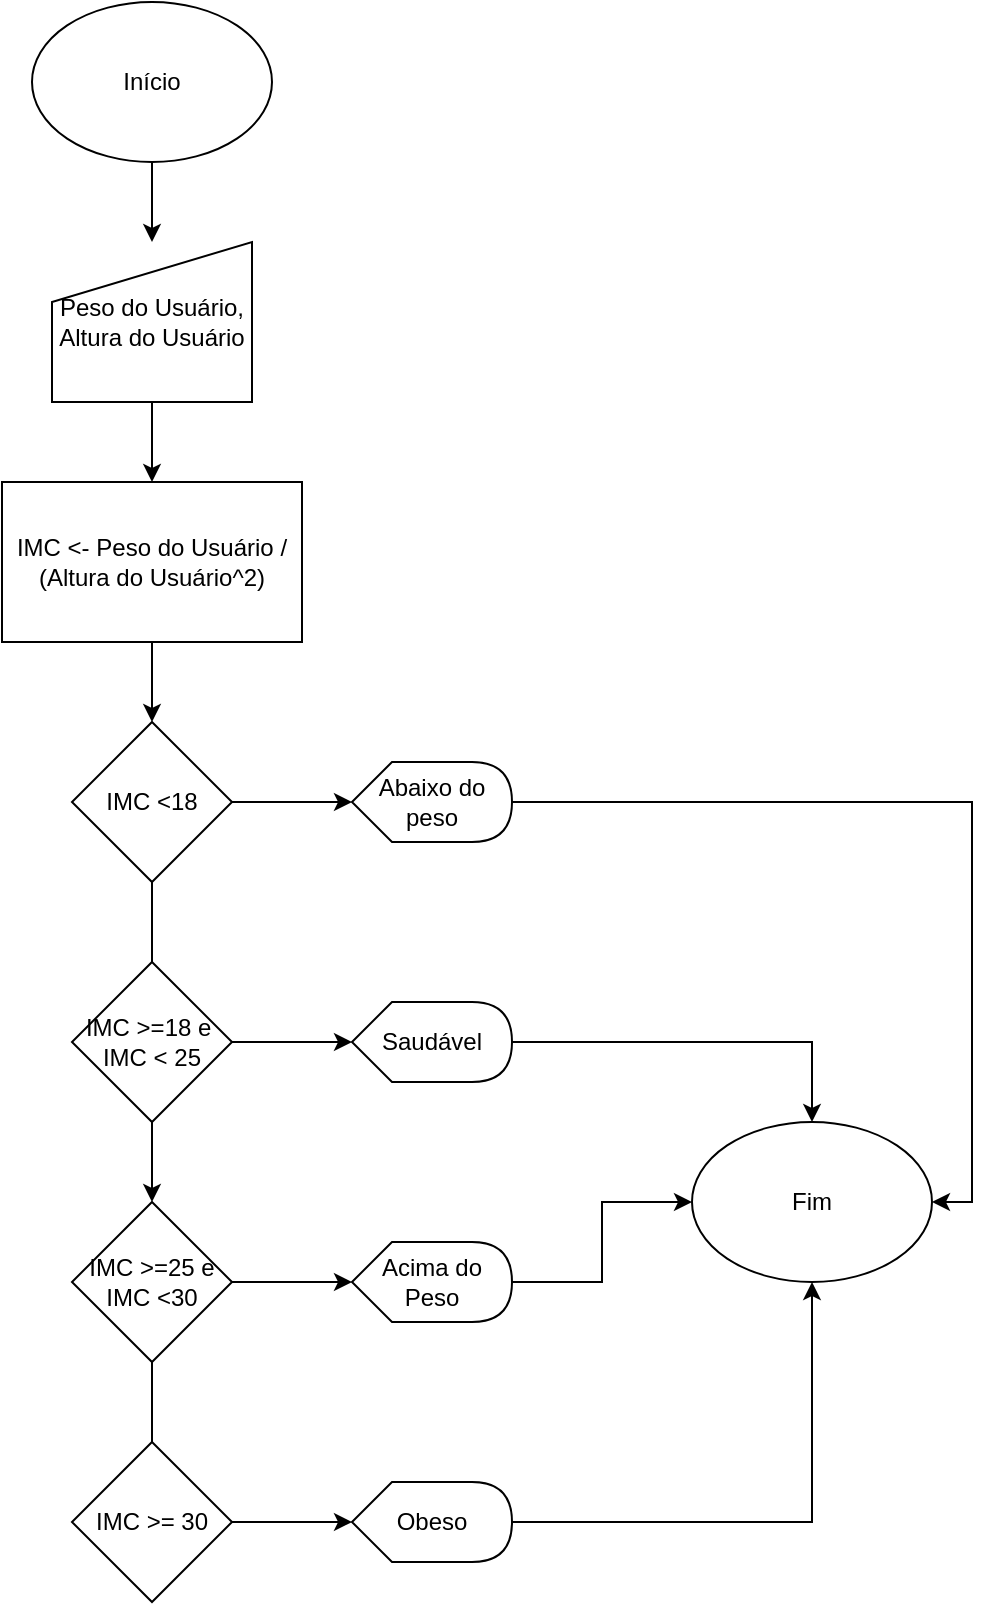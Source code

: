 <mxfile version="14.9.8" type="device"><diagram id="54TyKJ2XtPU3Ff0kIAuP" name="Page-1"><mxGraphModel dx="1038" dy="489" grid="1" gridSize="10" guides="1" tooltips="1" connect="1" arrows="1" fold="1" page="1" pageScale="1" pageWidth="827" pageHeight="1169" math="0" shadow="0"><root><mxCell id="0"/><mxCell id="1" parent="0"/><mxCell id="I2HStlMf5NuqN2u64K4q-4" value="" style="edgeStyle=orthogonalEdgeStyle;rounded=0;orthogonalLoop=1;jettySize=auto;html=1;" edge="1" parent="1" source="I2HStlMf5NuqN2u64K4q-1" target="I2HStlMf5NuqN2u64K4q-3"><mxGeometry relative="1" as="geometry"/></mxCell><mxCell id="I2HStlMf5NuqN2u64K4q-1" value="Início" style="ellipse;whiteSpace=wrap;html=1;" vertex="1" parent="1"><mxGeometry x="120" y="40" width="120" height="80" as="geometry"/></mxCell><mxCell id="I2HStlMf5NuqN2u64K4q-6" value="" style="edgeStyle=orthogonalEdgeStyle;rounded=0;orthogonalLoop=1;jettySize=auto;html=1;" edge="1" parent="1" source="I2HStlMf5NuqN2u64K4q-3" target="I2HStlMf5NuqN2u64K4q-5"><mxGeometry relative="1" as="geometry"/></mxCell><mxCell id="I2HStlMf5NuqN2u64K4q-3" value="Peso do Usuário,&lt;br&gt;Altura do Usuário" style="shape=manualInput;whiteSpace=wrap;html=1;" vertex="1" parent="1"><mxGeometry x="130" y="160" width="100" height="80" as="geometry"/></mxCell><mxCell id="I2HStlMf5NuqN2u64K4q-8" value="" style="edgeStyle=orthogonalEdgeStyle;rounded=0;orthogonalLoop=1;jettySize=auto;html=1;" edge="1" parent="1" source="I2HStlMf5NuqN2u64K4q-5" target="I2HStlMf5NuqN2u64K4q-7"><mxGeometry relative="1" as="geometry"/></mxCell><mxCell id="I2HStlMf5NuqN2u64K4q-5" value="IMC &amp;lt;- Peso do Usuário / (Altura do Usuário^2)" style="whiteSpace=wrap;html=1;" vertex="1" parent="1"><mxGeometry x="105" y="280" width="150" height="80" as="geometry"/></mxCell><mxCell id="I2HStlMf5NuqN2u64K4q-10" value="" style="edgeStyle=orthogonalEdgeStyle;rounded=0;orthogonalLoop=1;jettySize=auto;html=1;" edge="1" parent="1" source="I2HStlMf5NuqN2u64K4q-7" target="I2HStlMf5NuqN2u64K4q-9"><mxGeometry relative="1" as="geometry"/></mxCell><mxCell id="I2HStlMf5NuqN2u64K4q-12" value="" style="edgeStyle=orthogonalEdgeStyle;rounded=0;orthogonalLoop=1;jettySize=auto;html=1;" edge="1" parent="1" source="I2HStlMf5NuqN2u64K4q-7"><mxGeometry relative="1" as="geometry"><mxPoint x="180" y="560" as="targetPoint"/></mxGeometry></mxCell><mxCell id="I2HStlMf5NuqN2u64K4q-7" value="IMC &amp;lt;18" style="rhombus;whiteSpace=wrap;html=1;" vertex="1" parent="1"><mxGeometry x="140" y="400" width="80" height="80" as="geometry"/></mxCell><mxCell id="I2HStlMf5NuqN2u64K4q-28" style="edgeStyle=orthogonalEdgeStyle;rounded=0;orthogonalLoop=1;jettySize=auto;html=1;entryX=1;entryY=0.5;entryDx=0;entryDy=0;" edge="1" parent="1" source="I2HStlMf5NuqN2u64K4q-9" target="I2HStlMf5NuqN2u64K4q-24"><mxGeometry relative="1" as="geometry"/></mxCell><mxCell id="I2HStlMf5NuqN2u64K4q-9" value="Abaixo do peso" style="shape=display;whiteSpace=wrap;html=1;" vertex="1" parent="1"><mxGeometry x="280" y="420" width="80" height="40" as="geometry"/></mxCell><mxCell id="I2HStlMf5NuqN2u64K4q-19" value="" style="edgeStyle=orthogonalEdgeStyle;rounded=0;orthogonalLoop=1;jettySize=auto;html=1;" edge="1" parent="1" source="I2HStlMf5NuqN2u64K4q-13" target="I2HStlMf5NuqN2u64K4q-16"><mxGeometry relative="1" as="geometry"/></mxCell><mxCell id="I2HStlMf5NuqN2u64K4q-21" style="edgeStyle=orthogonalEdgeStyle;rounded=0;orthogonalLoop=1;jettySize=auto;html=1;entryX=0;entryY=0.5;entryDx=0;entryDy=0;entryPerimeter=0;" edge="1" parent="1" source="I2HStlMf5NuqN2u64K4q-13" target="I2HStlMf5NuqN2u64K4q-20"><mxGeometry relative="1" as="geometry"/></mxCell><mxCell id="I2HStlMf5NuqN2u64K4q-13" value="IMC &amp;gt;=18 e&amp;nbsp;&lt;br&gt;IMC &amp;lt; 25" style="rhombus;whiteSpace=wrap;html=1;" vertex="1" parent="1"><mxGeometry x="140" y="520" width="80" height="80" as="geometry"/></mxCell><mxCell id="I2HStlMf5NuqN2u64K4q-14" value="" style="edgeStyle=orthogonalEdgeStyle;rounded=0;orthogonalLoop=1;jettySize=auto;html=1;" edge="1" parent="1" source="I2HStlMf5NuqN2u64K4q-16" target="I2HStlMf5NuqN2u64K4q-17"><mxGeometry relative="1" as="geometry"/></mxCell><mxCell id="I2HStlMf5NuqN2u64K4q-15" value="" style="edgeStyle=orthogonalEdgeStyle;rounded=0;orthogonalLoop=1;jettySize=auto;html=1;" edge="1" parent="1" source="I2HStlMf5NuqN2u64K4q-16"><mxGeometry relative="1" as="geometry"><mxPoint x="180" y="840" as="targetPoint"/></mxGeometry></mxCell><mxCell id="I2HStlMf5NuqN2u64K4q-16" value="IMC &amp;gt;=25 e IMC &amp;lt;30" style="rhombus;whiteSpace=wrap;html=1;" vertex="1" parent="1"><mxGeometry x="140" y="640" width="80" height="80" as="geometry"/></mxCell><mxCell id="I2HStlMf5NuqN2u64K4q-26" style="edgeStyle=orthogonalEdgeStyle;rounded=0;orthogonalLoop=1;jettySize=auto;html=1;entryX=0;entryY=0.5;entryDx=0;entryDy=0;" edge="1" parent="1" source="I2HStlMf5NuqN2u64K4q-17" target="I2HStlMf5NuqN2u64K4q-24"><mxGeometry relative="1" as="geometry"/></mxCell><mxCell id="I2HStlMf5NuqN2u64K4q-17" value="Acima do Peso" style="shape=display;whiteSpace=wrap;html=1;" vertex="1" parent="1"><mxGeometry x="280" y="660" width="80" height="40" as="geometry"/></mxCell><mxCell id="I2HStlMf5NuqN2u64K4q-23" style="edgeStyle=orthogonalEdgeStyle;rounded=0;orthogonalLoop=1;jettySize=auto;html=1;entryX=0;entryY=0.5;entryDx=0;entryDy=0;entryPerimeter=0;" edge="1" parent="1" source="I2HStlMf5NuqN2u64K4q-18" target="I2HStlMf5NuqN2u64K4q-22"><mxGeometry relative="1" as="geometry"/></mxCell><mxCell id="I2HStlMf5NuqN2u64K4q-18" value="IMC &amp;gt;= 30" style="rhombus;whiteSpace=wrap;html=1;" vertex="1" parent="1"><mxGeometry x="140" y="760" width="80" height="80" as="geometry"/></mxCell><mxCell id="I2HStlMf5NuqN2u64K4q-27" style="edgeStyle=orthogonalEdgeStyle;rounded=0;orthogonalLoop=1;jettySize=auto;html=1;entryX=0.5;entryY=0;entryDx=0;entryDy=0;" edge="1" parent="1" source="I2HStlMf5NuqN2u64K4q-20" target="I2HStlMf5NuqN2u64K4q-24"><mxGeometry relative="1" as="geometry"/></mxCell><mxCell id="I2HStlMf5NuqN2u64K4q-20" value="Saudável" style="shape=display;whiteSpace=wrap;html=1;" vertex="1" parent="1"><mxGeometry x="280" y="540" width="80" height="40" as="geometry"/></mxCell><mxCell id="I2HStlMf5NuqN2u64K4q-25" style="edgeStyle=orthogonalEdgeStyle;rounded=0;orthogonalLoop=1;jettySize=auto;html=1;entryX=0.5;entryY=1;entryDx=0;entryDy=0;" edge="1" parent="1" source="I2HStlMf5NuqN2u64K4q-22" target="I2HStlMf5NuqN2u64K4q-24"><mxGeometry relative="1" as="geometry"/></mxCell><mxCell id="I2HStlMf5NuqN2u64K4q-22" value="Obeso" style="shape=display;whiteSpace=wrap;html=1;" vertex="1" parent="1"><mxGeometry x="280" y="780" width="80" height="40" as="geometry"/></mxCell><mxCell id="I2HStlMf5NuqN2u64K4q-24" value="Fim" style="ellipse;whiteSpace=wrap;html=1;" vertex="1" parent="1"><mxGeometry x="450" y="600" width="120" height="80" as="geometry"/></mxCell></root></mxGraphModel></diagram></mxfile>
